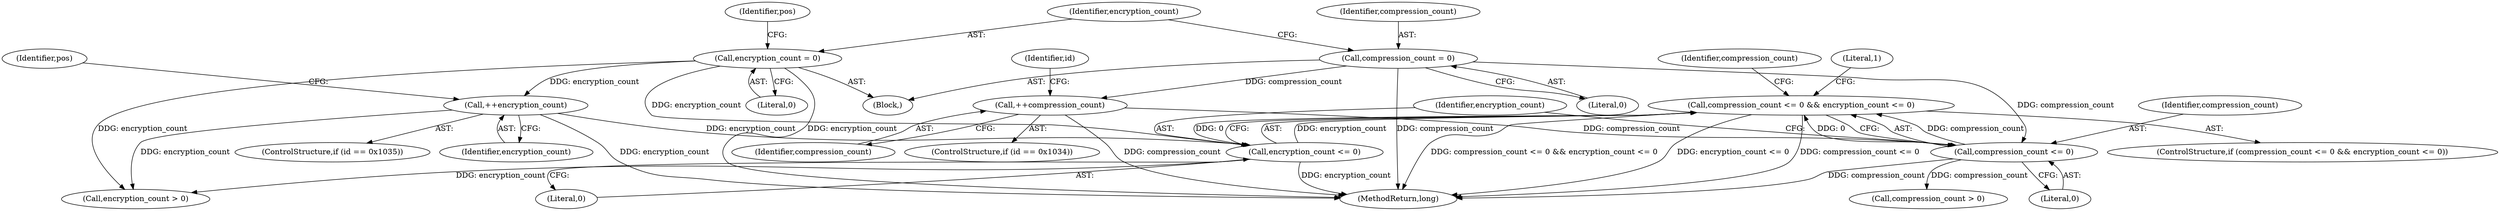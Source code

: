digraph "0_Android_04839626ed859623901ebd3a5fd483982186b59d_181@API" {
"1000173" [label="(Call,compression_count <= 0 && encryption_count <= 0)"];
"1000174" [label="(Call,compression_count <= 0)"];
"1000124" [label="(Call,compression_count = 0)"];
"1000157" [label="(Call,++compression_count)"];
"1000177" [label="(Call,encryption_count <= 0)"];
"1000163" [label="(Call,++encryption_count)"];
"1000128" [label="(Call,encryption_count = 0)"];
"1000177" [label="(Call,encryption_count <= 0)"];
"1000164" [label="(Identifier,encryption_count)"];
"1000176" [label="(Literal,0)"];
"1000174" [label="(Call,compression_count <= 0)"];
"1000179" [label="(Literal,0)"];
"1000126" [label="(Literal,0)"];
"1000166" [label="(Identifier,pos)"];
"1000125" [label="(Identifier,compression_count)"];
"1000173" [label="(Call,compression_count <= 0 && encryption_count <= 0)"];
"1000128" [label="(Call,encryption_count = 0)"];
"1000158" [label="(Identifier,compression_count)"];
"1000198" [label="(Call,encryption_count > 0)"];
"1000133" [label="(Identifier,pos)"];
"1000110" [label="(Block,)"];
"1000362" [label="(MethodReturn,long)"];
"1000178" [label="(Identifier,encryption_count)"];
"1000129" [label="(Identifier,encryption_count)"];
"1000153" [label="(ControlStructure,if (id == 0x1034))"];
"1000185" [label="(Identifier,compression_count)"];
"1000130" [label="(Literal,0)"];
"1000157" [label="(Call,++compression_count)"];
"1000161" [label="(Identifier,id)"];
"1000184" [label="(Call,compression_count > 0)"];
"1000175" [label="(Identifier,compression_count)"];
"1000159" [label="(ControlStructure,if (id == 0x1035))"];
"1000124" [label="(Call,compression_count = 0)"];
"1000182" [label="(Literal,1)"];
"1000172" [label="(ControlStructure,if (compression_count <= 0 && encryption_count <= 0))"];
"1000163" [label="(Call,++encryption_count)"];
"1000173" -> "1000172"  [label="AST: "];
"1000173" -> "1000174"  [label="CFG: "];
"1000173" -> "1000177"  [label="CFG: "];
"1000174" -> "1000173"  [label="AST: "];
"1000177" -> "1000173"  [label="AST: "];
"1000182" -> "1000173"  [label="CFG: "];
"1000185" -> "1000173"  [label="CFG: "];
"1000173" -> "1000362"  [label="DDG: compression_count <= 0 && encryption_count <= 0"];
"1000173" -> "1000362"  [label="DDG: encryption_count <= 0"];
"1000173" -> "1000362"  [label="DDG: compression_count <= 0"];
"1000174" -> "1000173"  [label="DDG: compression_count"];
"1000174" -> "1000173"  [label="DDG: 0"];
"1000177" -> "1000173"  [label="DDG: encryption_count"];
"1000177" -> "1000173"  [label="DDG: 0"];
"1000174" -> "1000176"  [label="CFG: "];
"1000175" -> "1000174"  [label="AST: "];
"1000176" -> "1000174"  [label="AST: "];
"1000178" -> "1000174"  [label="CFG: "];
"1000174" -> "1000362"  [label="DDG: compression_count"];
"1000124" -> "1000174"  [label="DDG: compression_count"];
"1000157" -> "1000174"  [label="DDG: compression_count"];
"1000174" -> "1000184"  [label="DDG: compression_count"];
"1000124" -> "1000110"  [label="AST: "];
"1000124" -> "1000126"  [label="CFG: "];
"1000125" -> "1000124"  [label="AST: "];
"1000126" -> "1000124"  [label="AST: "];
"1000129" -> "1000124"  [label="CFG: "];
"1000124" -> "1000362"  [label="DDG: compression_count"];
"1000124" -> "1000157"  [label="DDG: compression_count"];
"1000157" -> "1000153"  [label="AST: "];
"1000157" -> "1000158"  [label="CFG: "];
"1000158" -> "1000157"  [label="AST: "];
"1000161" -> "1000157"  [label="CFG: "];
"1000157" -> "1000362"  [label="DDG: compression_count"];
"1000177" -> "1000179"  [label="CFG: "];
"1000178" -> "1000177"  [label="AST: "];
"1000179" -> "1000177"  [label="AST: "];
"1000177" -> "1000362"  [label="DDG: encryption_count"];
"1000163" -> "1000177"  [label="DDG: encryption_count"];
"1000128" -> "1000177"  [label="DDG: encryption_count"];
"1000177" -> "1000198"  [label="DDG: encryption_count"];
"1000163" -> "1000159"  [label="AST: "];
"1000163" -> "1000164"  [label="CFG: "];
"1000164" -> "1000163"  [label="AST: "];
"1000166" -> "1000163"  [label="CFG: "];
"1000163" -> "1000362"  [label="DDG: encryption_count"];
"1000128" -> "1000163"  [label="DDG: encryption_count"];
"1000163" -> "1000198"  [label="DDG: encryption_count"];
"1000128" -> "1000110"  [label="AST: "];
"1000128" -> "1000130"  [label="CFG: "];
"1000129" -> "1000128"  [label="AST: "];
"1000130" -> "1000128"  [label="AST: "];
"1000133" -> "1000128"  [label="CFG: "];
"1000128" -> "1000362"  [label="DDG: encryption_count"];
"1000128" -> "1000198"  [label="DDG: encryption_count"];
}

